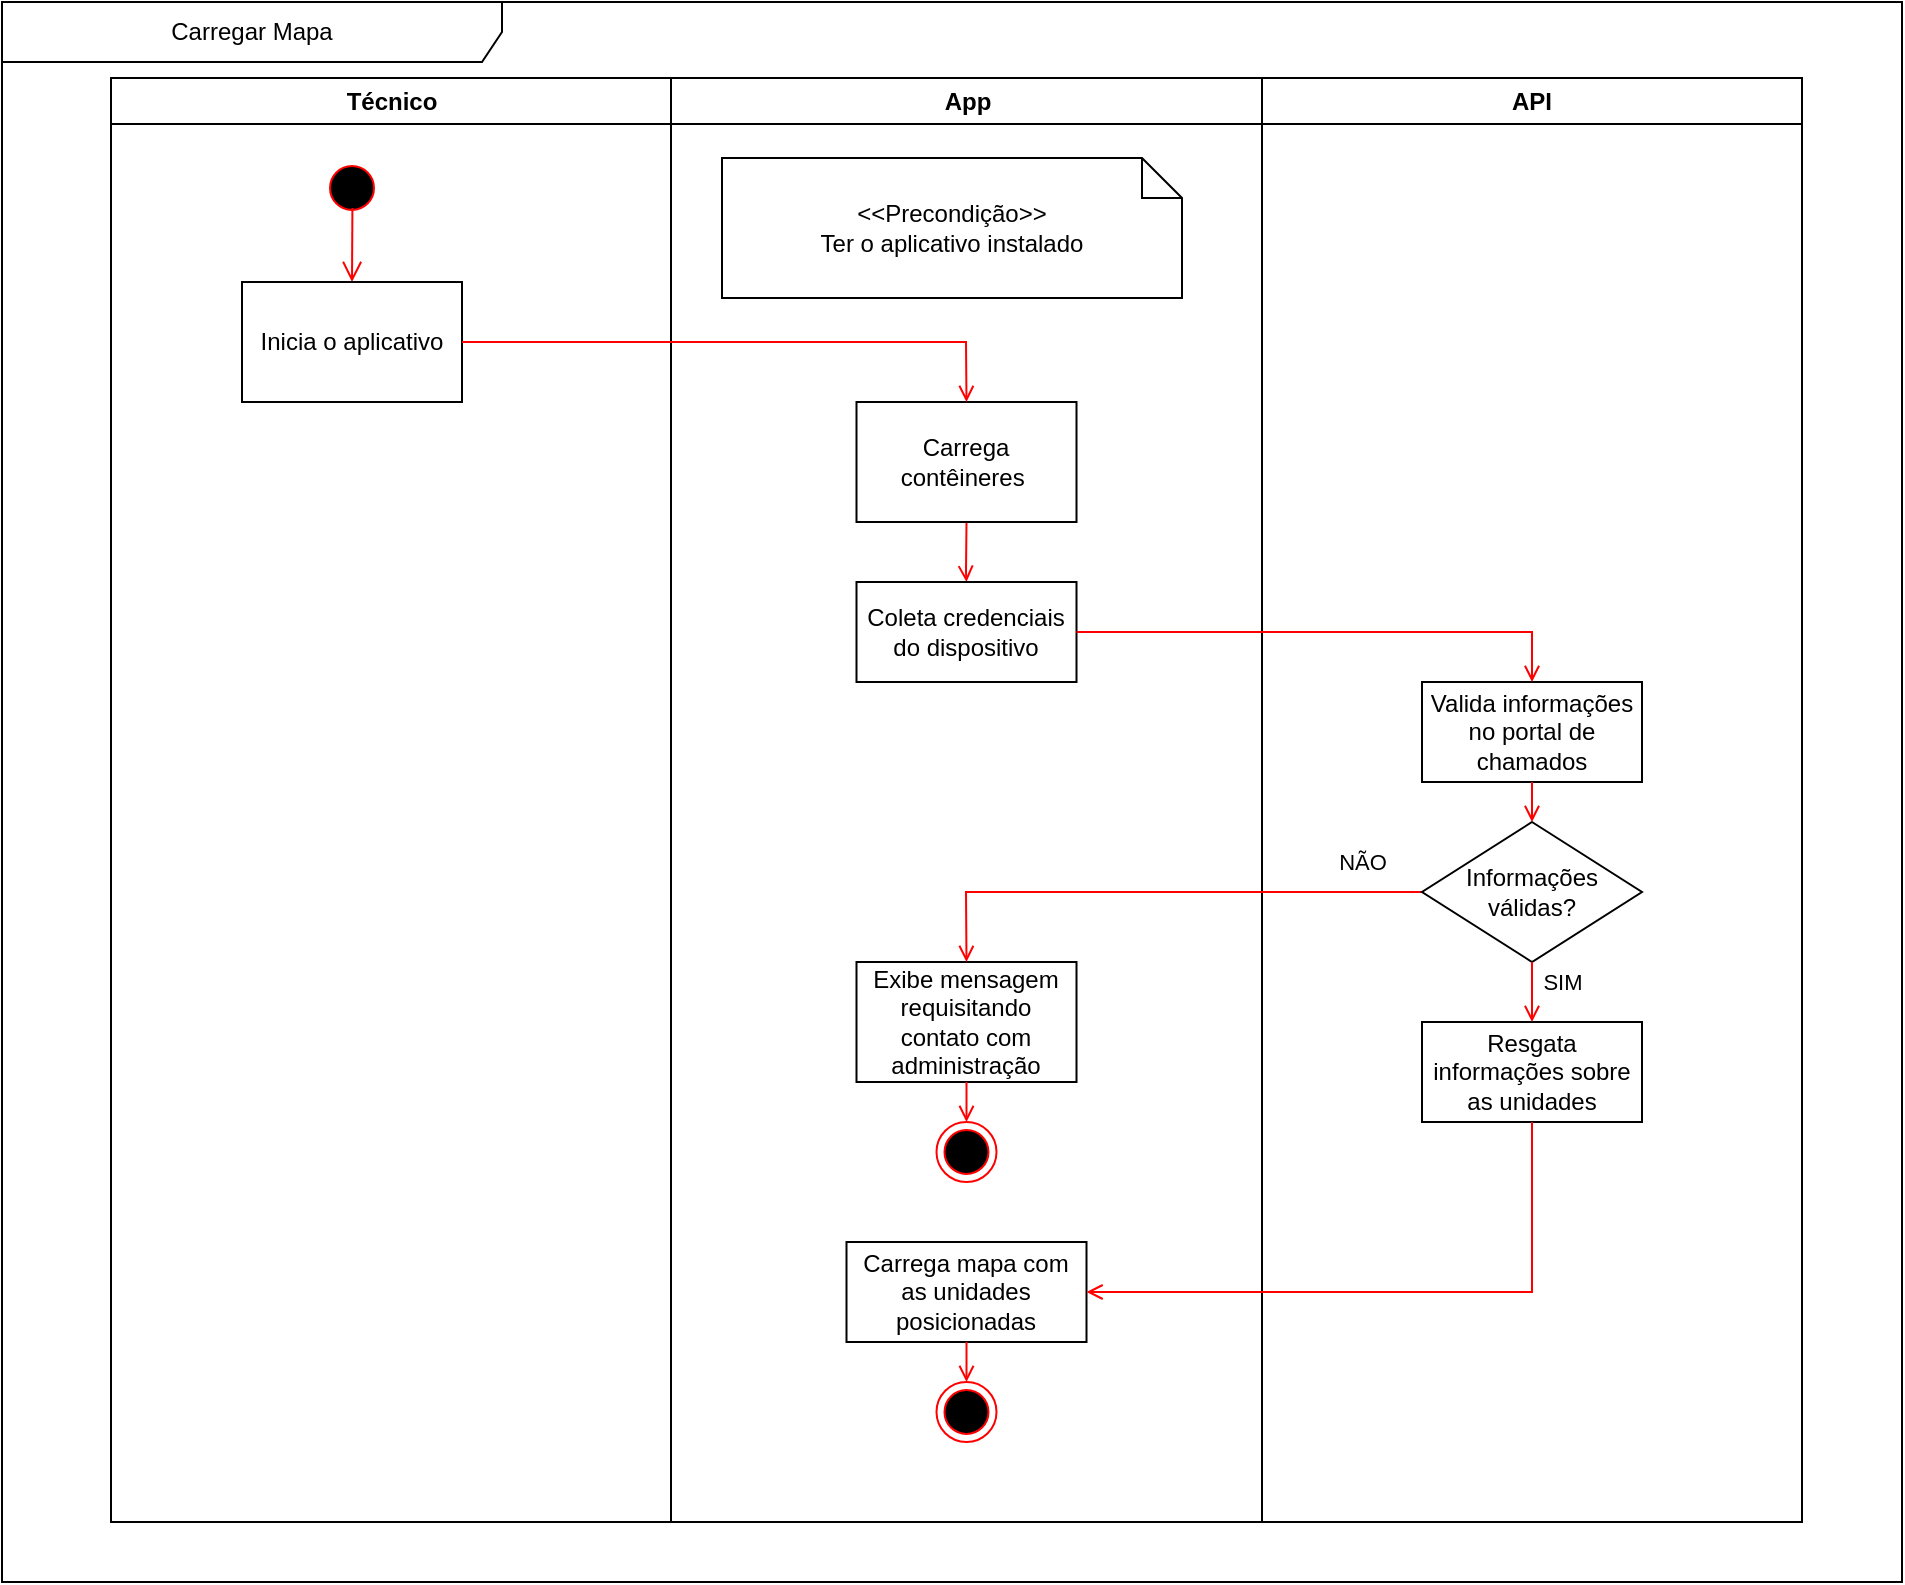 <mxfile version="24.2.2" type="github">
  <diagram name="Page-1" id="e7e014a7-5840-1c2e-5031-d8a46d1fe8dd">
    <mxGraphModel dx="986" dy="559" grid="1" gridSize="10" guides="1" tooltips="1" connect="1" arrows="1" fold="1" page="1" pageScale="1" pageWidth="1169" pageHeight="826" background="none" math="0" shadow="0">
      <root>
        <mxCell id="0" />
        <mxCell id="1" parent="0" />
        <mxCell id="KvyDfqnCCZGzKHxKtFAb-41" value="Técnico" style="swimlane;whiteSpace=wrap" vertex="1" parent="1">
          <mxGeometry x="154.5" y="48" width="280" height="722" as="geometry" />
        </mxCell>
        <mxCell id="KvyDfqnCCZGzKHxKtFAb-42" value="App" style="swimlane;whiteSpace=wrap" vertex="1" parent="1">
          <mxGeometry x="434.5" y="48" width="295.5" height="722" as="geometry" />
        </mxCell>
        <mxCell id="KvyDfqnCCZGzKHxKtFAb-43" value="API" style="swimlane;whiteSpace=wrap" vertex="1" parent="1">
          <mxGeometry x="730" y="48" width="270" height="722" as="geometry" />
        </mxCell>
        <mxCell id="KvyDfqnCCZGzKHxKtFAb-45" value="" style="endArrow=open;strokeColor=#FF0000;endFill=1;rounded=0;entryX=0.5;entryY=0;entryDx=0;entryDy=0;exitX=0.5;exitY=1;exitDx=0;exitDy=0;" edge="1" parent="1" source="KvyDfqnCCZGzKHxKtFAb-54" target="KvyDfqnCCZGzKHxKtFAb-56">
          <mxGeometry relative="1" as="geometry">
            <mxPoint x="335" y="295" as="sourcePoint" />
            <mxPoint x="610" y="390" as="targetPoint" />
            <Array as="points">
              <mxPoint x="582" y="295" />
            </Array>
          </mxGeometry>
        </mxCell>
        <mxCell id="KvyDfqnCCZGzKHxKtFAb-46" value="Carregar Mapa" style="shape=umlFrame;whiteSpace=wrap;html=1;pointerEvents=0;width=250;height=30;" vertex="1" parent="1">
          <mxGeometry x="100" y="10" width="950" height="790" as="geometry" />
        </mxCell>
        <mxCell id="KvyDfqnCCZGzKHxKtFAb-47" value="" style="ellipse;html=1;shape=endState;fillColor=#000000;strokeColor=#ff0000;" vertex="1" parent="1">
          <mxGeometry x="567.25" y="570" width="30" height="30" as="geometry" />
        </mxCell>
        <mxCell id="KvyDfqnCCZGzKHxKtFAb-50" value="&amp;lt;&amp;lt;Precondição&amp;gt;&amp;gt;&lt;div&gt;Ter o aplicativo instalado&lt;br&gt;&lt;/div&gt;" style="shape=note;size=20;whiteSpace=wrap;html=1;" vertex="1" parent="1">
          <mxGeometry x="460" y="88" width="230" height="70" as="geometry" />
        </mxCell>
        <mxCell id="KvyDfqnCCZGzKHxKtFAb-51" value="" style="ellipse;shape=startState;fillColor=#000000;strokeColor=#ff0000;" vertex="1" parent="1">
          <mxGeometry x="260" y="88" width="30" height="30" as="geometry" />
        </mxCell>
        <mxCell id="KvyDfqnCCZGzKHxKtFAb-52" value="" style="edgeStyle=elbowEdgeStyle;elbow=horizontal;verticalAlign=bottom;endArrow=open;endSize=8;strokeColor=#FF0000;endFill=1;rounded=0;exitX=0.507;exitY=0.833;exitDx=0;exitDy=0;exitPerimeter=0;" edge="1" parent="1" source="KvyDfqnCCZGzKHxKtFAb-51" target="KvyDfqnCCZGzKHxKtFAb-53">
          <mxGeometry x="484.5" y="148" as="geometry">
            <mxPoint x="555" y="138" as="targetPoint" />
          </mxGeometry>
        </mxCell>
        <mxCell id="KvyDfqnCCZGzKHxKtFAb-53" value="Inicia o aplicativo" style="whiteSpace=wrap;" vertex="1" parent="1">
          <mxGeometry x="220" y="150" width="110" height="60" as="geometry" />
        </mxCell>
        <mxCell id="KvyDfqnCCZGzKHxKtFAb-54" value="Carrega contêineres " style="whiteSpace=wrap;" vertex="1" parent="1">
          <mxGeometry x="527.25" y="210" width="110" height="60" as="geometry" />
        </mxCell>
        <mxCell id="KvyDfqnCCZGzKHxKtFAb-55" value="" style="endArrow=open;strokeColor=#FF0000;endFill=1;rounded=0;exitX=1;exitY=0.5;exitDx=0;exitDy=0;entryX=0.5;entryY=0;entryDx=0;entryDy=0;" edge="1" parent="1" source="KvyDfqnCCZGzKHxKtFAb-53" target="KvyDfqnCCZGzKHxKtFAb-54">
          <mxGeometry relative="1" as="geometry">
            <mxPoint x="390" y="200" as="sourcePoint" />
            <mxPoint x="621" y="182" as="targetPoint" />
            <Array as="points">
              <mxPoint x="582" y="180" />
            </Array>
          </mxGeometry>
        </mxCell>
        <mxCell id="KvyDfqnCCZGzKHxKtFAb-56" value="Coleta credenciais do dispositivo" style="whiteSpace=wrap;" vertex="1" parent="1">
          <mxGeometry x="527.25" y="300" width="110" height="50" as="geometry" />
        </mxCell>
        <mxCell id="KvyDfqnCCZGzKHxKtFAb-57" value="Valida informações no portal de chamados" style="whiteSpace=wrap;" vertex="1" parent="1">
          <mxGeometry x="810" y="350" width="110" height="50" as="geometry" />
        </mxCell>
        <mxCell id="KvyDfqnCCZGzKHxKtFAb-58" value="Exibe mensagem requisitando contato com administração" style="whiteSpace=wrap;" vertex="1" parent="1">
          <mxGeometry x="527.25" y="490" width="110" height="60" as="geometry" />
        </mxCell>
        <mxCell id="KvyDfqnCCZGzKHxKtFAb-59" value="Carrega mapa com as unidades posicionadas" style="whiteSpace=wrap;" vertex="1" parent="1">
          <mxGeometry x="522.25" y="630" width="120" height="50" as="geometry" />
        </mxCell>
        <mxCell id="KvyDfqnCCZGzKHxKtFAb-60" value="" style="endArrow=open;strokeColor=#FF0000;endFill=1;rounded=0;entryX=0.5;entryY=0;entryDx=0;entryDy=0;exitX=0.5;exitY=1;exitDx=0;exitDy=0;" edge="1" parent="1" source="KvyDfqnCCZGzKHxKtFAb-58" target="KvyDfqnCCZGzKHxKtFAb-47">
          <mxGeometry relative="1" as="geometry">
            <mxPoint x="290" y="840" as="sourcePoint" />
            <mxPoint x="285" y="760" as="targetPoint" />
            <Array as="points" />
          </mxGeometry>
        </mxCell>
        <mxCell id="KvyDfqnCCZGzKHxKtFAb-61" value="" style="endArrow=open;strokeColor=#FF0000;endFill=1;rounded=0;entryX=0.5;entryY=0;entryDx=0;entryDy=0;exitX=0;exitY=0.5;exitDx=0;exitDy=0;" edge="1" parent="1" source="KvyDfqnCCZGzKHxKtFAb-63" target="KvyDfqnCCZGzKHxKtFAb-58">
          <mxGeometry relative="1" as="geometry">
            <mxPoint x="690.0" y="730" as="sourcePoint" />
            <mxPoint x="682.22" y="510" as="targetPoint" />
            <Array as="points">
              <mxPoint x="582" y="455" />
            </Array>
          </mxGeometry>
        </mxCell>
        <mxCell id="KvyDfqnCCZGzKHxKtFAb-70" value="NÃO" style="edgeLabel;html=1;align=center;verticalAlign=middle;resizable=0;points=[];" vertex="1" connectable="0" parent="KvyDfqnCCZGzKHxKtFAb-61">
          <mxGeometry x="-0.709" y="1" relative="1" as="geometry">
            <mxPoint x="8" y="-16" as="offset" />
          </mxGeometry>
        </mxCell>
        <mxCell id="KvyDfqnCCZGzKHxKtFAb-63" value="Informações válidas?" style="rhombus;whiteSpace=wrap;html=1;" vertex="1" parent="1">
          <mxGeometry x="810" y="420" width="110" height="70" as="geometry" />
        </mxCell>
        <mxCell id="KvyDfqnCCZGzKHxKtFAb-64" value="" style="endArrow=open;strokeColor=#FF0000;endFill=1;rounded=0;entryX=0.5;entryY=0;entryDx=0;entryDy=0;exitX=0.5;exitY=1;exitDx=0;exitDy=0;" edge="1" parent="1" source="KvyDfqnCCZGzKHxKtFAb-57" target="KvyDfqnCCZGzKHxKtFAb-63">
          <mxGeometry relative="1" as="geometry">
            <mxPoint x="865" y="413" as="sourcePoint" />
            <mxPoint x="874.75" y="393" as="targetPoint" />
            <Array as="points" />
          </mxGeometry>
        </mxCell>
        <mxCell id="KvyDfqnCCZGzKHxKtFAb-66" value="" style="endArrow=open;strokeColor=#FF0000;endFill=1;rounded=0;exitX=1;exitY=0.5;exitDx=0;exitDy=0;entryX=0.5;entryY=0;entryDx=0;entryDy=0;" edge="1" parent="1" source="KvyDfqnCCZGzKHxKtFAb-56" target="KvyDfqnCCZGzKHxKtFAb-57">
          <mxGeometry relative="1" as="geometry">
            <mxPoint x="670" y="430" as="sourcePoint" />
            <mxPoint x="908" y="455" as="targetPoint" />
            <Array as="points">
              <mxPoint x="760" y="325" />
              <mxPoint x="865" y="325" />
            </Array>
          </mxGeometry>
        </mxCell>
        <mxCell id="KvyDfqnCCZGzKHxKtFAb-71" value="Resgata informações sobre as unidades" style="whiteSpace=wrap;" vertex="1" parent="1">
          <mxGeometry x="810" y="520" width="110" height="50" as="geometry" />
        </mxCell>
        <mxCell id="KvyDfqnCCZGzKHxKtFAb-72" value="" style="endArrow=open;strokeColor=#FF0000;endFill=1;rounded=0;exitX=0.5;exitY=1;exitDx=0;exitDy=0;entryX=0.5;entryY=0;entryDx=0;entryDy=0;" edge="1" parent="1" target="KvyDfqnCCZGzKHxKtFAb-71" source="KvyDfqnCCZGzKHxKtFAb-63">
          <mxGeometry relative="1" as="geometry">
            <mxPoint x="700" y="540" as="sourcePoint" />
            <mxPoint x="971" y="670" as="targetPoint" />
          </mxGeometry>
        </mxCell>
        <mxCell id="KvyDfqnCCZGzKHxKtFAb-73" value="SIM" style="edgeLabel;html=1;align=center;verticalAlign=middle;resizable=0;points=[];" vertex="1" connectable="0" parent="KvyDfqnCCZGzKHxKtFAb-72">
          <mxGeometry x="-0.64" relative="1" as="geometry">
            <mxPoint x="15" y="4" as="offset" />
          </mxGeometry>
        </mxCell>
        <mxCell id="KvyDfqnCCZGzKHxKtFAb-74" value="" style="endArrow=open;strokeColor=#FF0000;endFill=1;rounded=0;entryX=1;entryY=0.5;entryDx=0;entryDy=0;exitX=0.5;exitY=1;exitDx=0;exitDy=0;" edge="1" parent="1" source="KvyDfqnCCZGzKHxKtFAb-71" target="KvyDfqnCCZGzKHxKtFAb-59">
          <mxGeometry relative="1" as="geometry">
            <mxPoint x="870.25" y="600" as="sourcePoint" />
            <mxPoint x="642.25" y="635" as="targetPoint" />
            <Array as="points">
              <mxPoint x="865" y="655" />
            </Array>
          </mxGeometry>
        </mxCell>
        <mxCell id="KvyDfqnCCZGzKHxKtFAb-78" value="" style="ellipse;html=1;shape=endState;fillColor=#000000;strokeColor=#ff0000;" vertex="1" parent="1">
          <mxGeometry x="567.25" y="700" width="30" height="30" as="geometry" />
        </mxCell>
        <mxCell id="KvyDfqnCCZGzKHxKtFAb-79" value="" style="endArrow=open;strokeColor=#FF0000;endFill=1;rounded=0;entryX=0.5;entryY=0;entryDx=0;entryDy=0;exitX=0.5;exitY=1;exitDx=0;exitDy=0;" edge="1" parent="1" target="KvyDfqnCCZGzKHxKtFAb-78" source="KvyDfqnCCZGzKHxKtFAb-59">
          <mxGeometry relative="1" as="geometry">
            <mxPoint x="582" y="680" as="sourcePoint" />
            <mxPoint x="285" y="890" as="targetPoint" />
            <Array as="points" />
          </mxGeometry>
        </mxCell>
      </root>
    </mxGraphModel>
  </diagram>
</mxfile>
